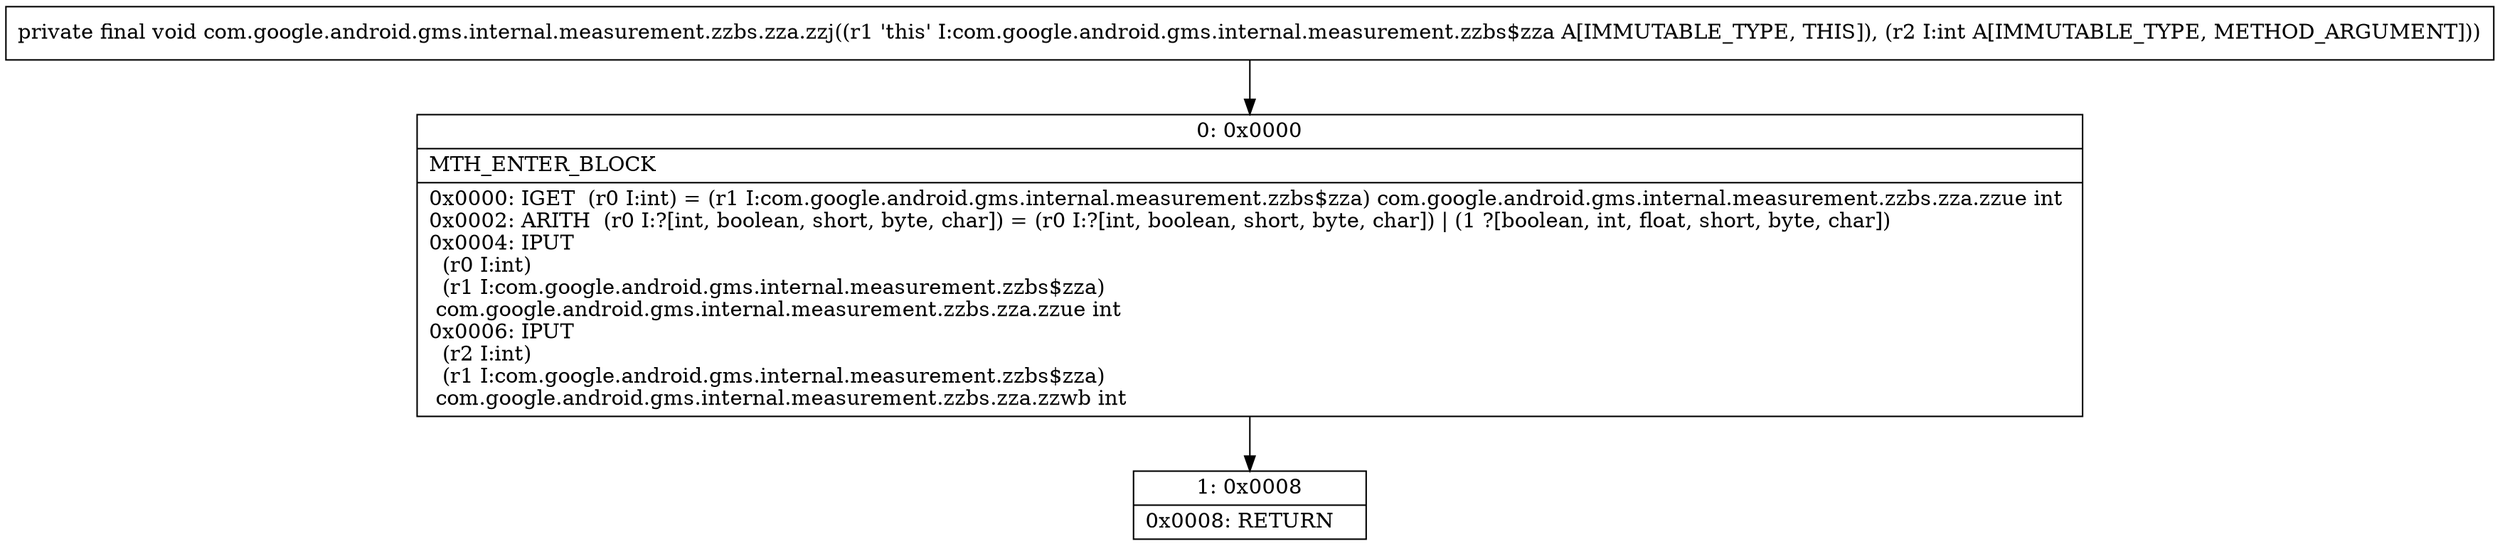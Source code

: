 digraph "CFG forcom.google.android.gms.internal.measurement.zzbs.zza.zzj(I)V" {
Node_0 [shape=record,label="{0\:\ 0x0000|MTH_ENTER_BLOCK\l|0x0000: IGET  (r0 I:int) = (r1 I:com.google.android.gms.internal.measurement.zzbs$zza) com.google.android.gms.internal.measurement.zzbs.zza.zzue int \l0x0002: ARITH  (r0 I:?[int, boolean, short, byte, char]) = (r0 I:?[int, boolean, short, byte, char]) \| (1 ?[boolean, int, float, short, byte, char]) \l0x0004: IPUT  \l  (r0 I:int)\l  (r1 I:com.google.android.gms.internal.measurement.zzbs$zza)\l com.google.android.gms.internal.measurement.zzbs.zza.zzue int \l0x0006: IPUT  \l  (r2 I:int)\l  (r1 I:com.google.android.gms.internal.measurement.zzbs$zza)\l com.google.android.gms.internal.measurement.zzbs.zza.zzwb int \l}"];
Node_1 [shape=record,label="{1\:\ 0x0008|0x0008: RETURN   \l}"];
MethodNode[shape=record,label="{private final void com.google.android.gms.internal.measurement.zzbs.zza.zzj((r1 'this' I:com.google.android.gms.internal.measurement.zzbs$zza A[IMMUTABLE_TYPE, THIS]), (r2 I:int A[IMMUTABLE_TYPE, METHOD_ARGUMENT])) }"];
MethodNode -> Node_0;
Node_0 -> Node_1;
}

